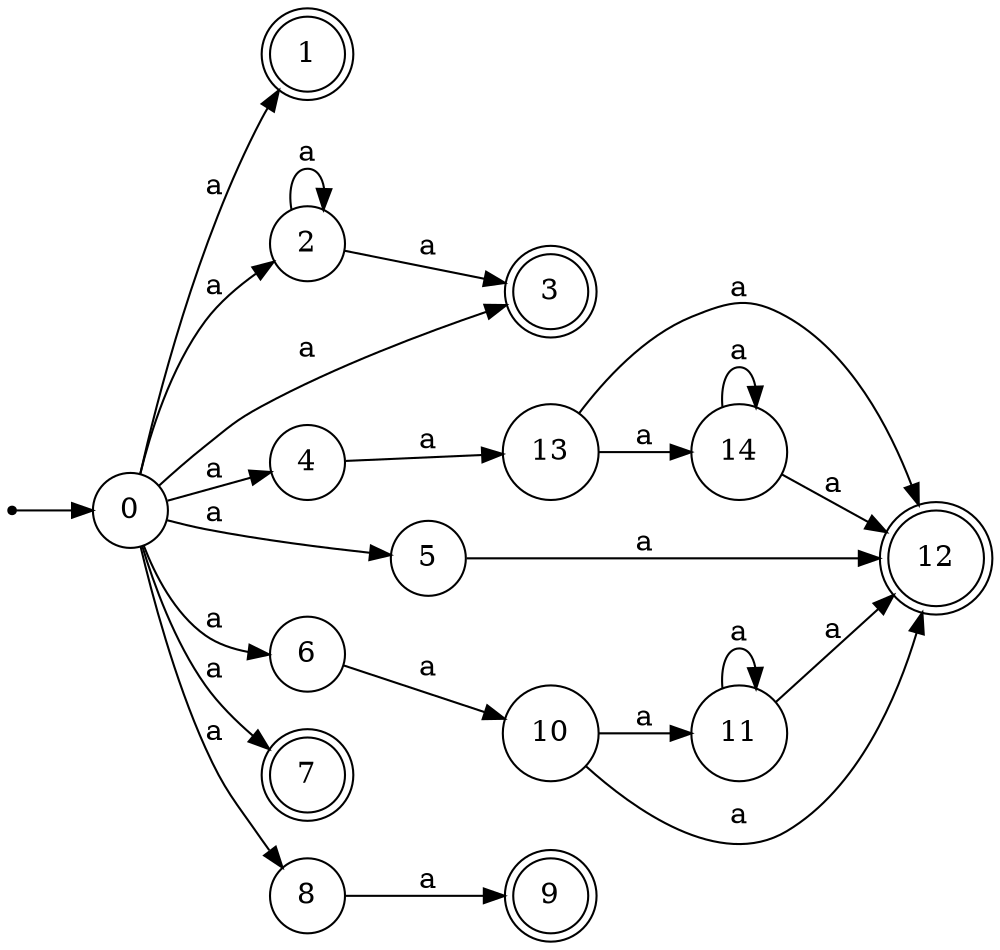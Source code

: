 digraph finite_state_machine {
rankdir=LR;
size="20,20";
node [shape = point]; "dummy0"
node [shape = circle]; "0";
"dummy0" -> "0";
node [shape = doublecircle]; "1";node [shape = circle]; "2";
node [shape = doublecircle]; "3";node [shape = circle]; "4";
node [shape = circle]; "5";
node [shape = circle]; "6";
node [shape = doublecircle]; "7";node [shape = circle]; "8";
node [shape = doublecircle]; "9";node [shape = circle]; "10";
node [shape = circle]; "11";
node [shape = doublecircle]; "12";node [shape = circle]; "13";
node [shape = circle]; "14";
"0" -> "1" [label = "a"];
 "0" -> "2" [label = "a"];
 "0" -> "3" [label = "a"];
 "0" -> "4" [label = "a"];
 "0" -> "5" [label = "a"];
 "0" -> "6" [label = "a"];
 "0" -> "7" [label = "a"];
 "0" -> "8" [label = "a"];
 "8" -> "9" [label = "a"];
 "6" -> "10" [label = "a"];
 "10" -> "11" [label = "a"];
 "10" -> "12" [label = "a"];
 "11" -> "11" [label = "a"];
 "11" -> "12" [label = "a"];
 "5" -> "12" [label = "a"];
 "4" -> "13" [label = "a"];
 "13" -> "12" [label = "a"];
 "13" -> "14" [label = "a"];
 "14" -> "12" [label = "a"];
 "14" -> "14" [label = "a"];
 "2" -> "2" [label = "a"];
 "2" -> "3" [label = "a"];
 }
